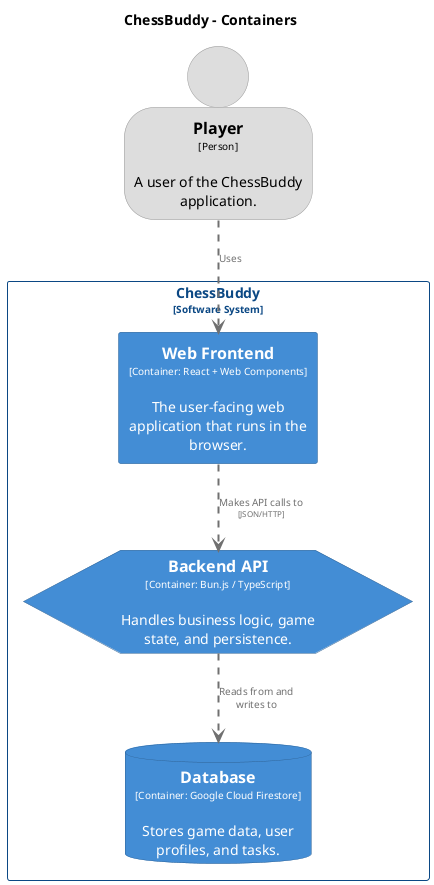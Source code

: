 @startuml
set separator none
title ChessBuddy - Containers

top to bottom direction
skinparam ranksep 60
skinparam nodesep 30

skinparam {
  arrowFontSize 10
  defaultTextAlignment center
  wrapWidth 200
  maxMessageSize 100
}

hide stereotype

skinparam hexagon<<ChessBuddy.BackendAPI>> {
  BackgroundColor #438dd5
  FontColor #ffffff
  BorderColor #2e6295
  shadowing false
}
skinparam database<<ChessBuddy.Database>> {
  BackgroundColor #438dd5
  FontColor #ffffff
  BorderColor #2e6295
  shadowing false
}
skinparam person<<Player>> {
  BackgroundColor #dddddd
  FontColor #000000
  BorderColor #9a9a9a
  shadowing false
}
skinparam rectangle<<ChessBuddy.WebFrontend>> {
  BackgroundColor #438dd5
  FontColor #ffffff
  BorderColor #2e6295
  shadowing false
}
skinparam rectangle<<ChessBuddy>> {
  BorderColor #0b4884
  FontColor #0b4884
  shadowing false
}

person "==Player\n<size:10>[Person]</size>\n\nA user of the ChessBuddy application." <<Player>> as Player

rectangle "ChessBuddy\n<size:10>[Software System]</size>" <<ChessBuddy>> {
  rectangle "==Web Frontend\n<size:10>[Container: React + Web Components]</size>\n\nThe user-facing web application that runs in the browser." <<ChessBuddy.WebFrontend>> as ChessBuddy.WebFrontend
  hexagon "==Backend API\n<size:10>[Container: Bun.js / TypeScript]</size>\n\nHandles business logic, game state, and persistence." <<ChessBuddy.BackendAPI>> as ChessBuddy.BackendAPI
  database "==Database\n<size:10>[Container: Google Cloud Firestore]</size>\n\nStores game data, user profiles, and tasks." <<ChessBuddy.Database>> as ChessBuddy.Database
}

ChessBuddy.WebFrontend .[#707070,thickness=2].> ChessBuddy.BackendAPI : "<color:#707070>Makes API calls to\n<color:#707070><size:8>[JSON/HTTP]</size>"
ChessBuddy.BackendAPI .[#707070,thickness=2].> ChessBuddy.Database : "<color:#707070>Reads from and writes to"
Player .[#707070,thickness=2].> ChessBuddy.WebFrontend : "<color:#707070>Uses"
@enduml